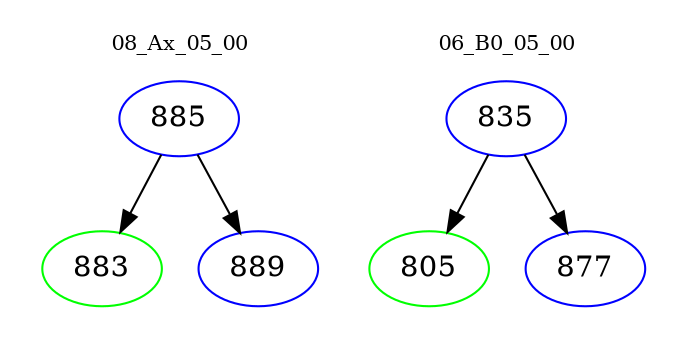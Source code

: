digraph{
subgraph cluster_0 {
color = white
label = "08_Ax_05_00";
fontsize=10;
T0_885 [label="885", color="blue"]
T0_885 -> T0_883 [color="black"]
T0_883 [label="883", color="green"]
T0_885 -> T0_889 [color="black"]
T0_889 [label="889", color="blue"]
}
subgraph cluster_1 {
color = white
label = "06_B0_05_00";
fontsize=10;
T1_835 [label="835", color="blue"]
T1_835 -> T1_805 [color="black"]
T1_805 [label="805", color="green"]
T1_835 -> T1_877 [color="black"]
T1_877 [label="877", color="blue"]
}
}
